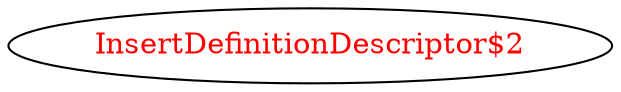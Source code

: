 digraph dependencyGraph {
 concentrate=true;
 ranksep="2.0";
 rankdir="LR"; 
 splines="ortho";
"InsertDefinitionDescriptor$2" [fontcolor="red"];
}